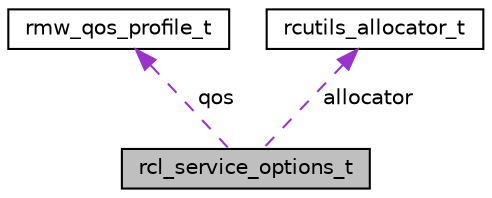digraph "rcl_service_options_t"
{
  edge [fontname="Helvetica",fontsize="10",labelfontname="Helvetica",labelfontsize="10"];
  node [fontname="Helvetica",fontsize="10",shape=record];
  Node1 [label="rcl_service_options_t",height=0.2,width=0.4,color="black", fillcolor="grey75", style="filled", fontcolor="black"];
  Node2 -> Node1 [dir="back",color="darkorchid3",fontsize="10",style="dashed",label=" qos" ,fontname="Helvetica"];
  Node2 [label="rmw_qos_profile_t",height=0.2,width=0.4,color="black", fillcolor="white", style="filled",URL="/home/developer/workspaces/docs_crystal/doxygen_tag_files/rmw.tag$structrmw__qos__profile__t.html"];
  Node3 -> Node1 [dir="back",color="darkorchid3",fontsize="10",style="dashed",label=" allocator" ,fontname="Helvetica"];
  Node3 [label="rcutils_allocator_t",height=0.2,width=0.4,color="black", fillcolor="white", style="filled",URL="/home/developer/workspaces/docs_crystal/doxygen_tag_files/rcutils.tag$structrcutils__allocator__t.html"];
}
